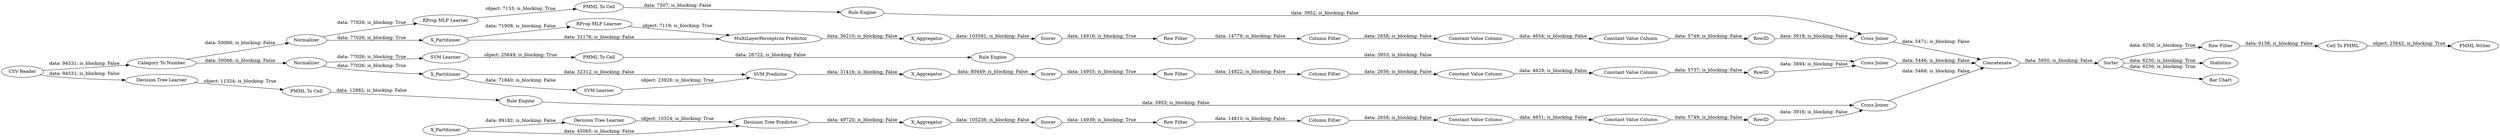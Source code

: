 digraph {
	"5975745419763356778_293" [label=RowID]
	"-9180211423456019860_54" [label="Cell To PMML"]
	"-9180211423456019860_52" [label=Sorter]
	"-4267778876000443793_33" [label="Decision Tree Learner"]
	"7513606740321970618_292" [label="Constant Value Column"]
	"5975745419763356778_290" [label="Constant Value Column"]
	"-9180211423456019860_62" [label="CSV Reader"]
	"-4267778876000443793_32" [label="Decision Tree Predictor"]
	"5975745419763356778_2" [label=X_Partitioner]
	"7513606740321970618_22" [label="PMML To Cell"]
	"5975745419763356778_7" [label=X_Aggregator]
	"-4267778876000443793_31" [label="Decision Tree Learner"]
	"5975745419763356778_34" [label="PMML To Cell"]
	"7513606740321970618_39" [label=Normalizer]
	"5975745419763356778_31" [label="SVM Learner"]
	"-9180211423456019860_60" [label=Concatenate]
	"-9180211423456019860_58" [label="Category To Number"]
	"-4267778876000443793_28" [label="PMML To Cell"]
	"5975745419763356778_39" [label="Cross Joiner"]
	"7513606740321970618_40" [label=Scorer]
	"-4267778876000443793_9" [label="Row Filter"]
	"7513606740321970618_9" [label="Row Filter"]
	"-4267778876000443793_2" [label=X_Partitioner]
	"5975745419763356778_35" [label="Rule Engine"]
	"5975745419763356778_41" [label=Scorer]
	"-4267778876000443793_38" [label="Cross Joiner"]
	"7513606740321970618_2" [label=X_Partitioner]
	"7513606740321970618_35" [label="RProp MLP Learner"]
	"-9180211423456019860_61" [label="PMML Writer"]
	"7513606740321970618_294" [label="Column Filter"]
	"-4267778876000443793_39" [label=Scorer]
	"7513606740321970618_293" [label=RowID]
	"-9180211423456019860_53" [label="Row Filter"]
	"5975745419763356778_33" [label="SVM Learner"]
	"7513606740321970618_32" [label="MultiLayerPerceptron Predictor"]
	"-4267778876000443793_290" [label="Constant Value Column"]
	"7513606740321970618_38" [label="Cross Joiner"]
	"-4267778876000443793_294" [label="Column Filter"]
	"7513606740321970618_31" [label="RProp MLP Learner"]
	"5975745419763356778_294" [label="Column Filter"]
	"5975745419763356778_40" [label=Normalizer]
	"5975745419763356778_32" [label="SVM Predictor"]
	"-4267778876000443793_292" [label="Constant Value Column"]
	"7513606740321970618_290" [label="Constant Value Column"]
	"5975745419763356778_9" [label="Row Filter"]
	"-4267778876000443793_7" [label=X_Aggregator]
	"-4267778876000443793_34" [label="Rule Engine"]
	"-9180211423456019860_63" [label=Statistics]
	"7513606740321970618_34" [label="Rule Engine"]
	"7513606740321970618_7" [label=X_Aggregator]
	"5975745419763356778_292" [label="Constant Value Column"]
	"-9180211423456019860_59" [label="Bar Chart"]
	"-4267778876000443793_293" [label=RowID]
	"7513606740321970618_22" -> "7513606740321970618_34" [label="data: 7507; is_blocking: False"]
	"5975745419763356778_290" -> "5975745419763356778_292" [label="data: 4629; is_blocking: False"]
	"7513606740321970618_34" -> "7513606740321970618_38" [label="data: 3952; is_blocking: False"]
	"7513606740321970618_35" -> "7513606740321970618_22" [label="object: 7133; is_blocking: True"]
	"5975745419763356778_35" -> "5975745419763356778_39" [label="data: 3953; is_blocking: False"]
	"5975745419763356778_2" -> "5975745419763356778_32" [label="data: 32312; is_blocking: False"]
	"5975745419763356778_32" -> "5975745419763356778_7" [label="data: 31416; is_blocking: False"]
	"5975745419763356778_41" -> "5975745419763356778_9" [label="data: 14955; is_blocking: True"]
	"7513606740321970618_38" -> "-9180211423456019860_60" [label="data: 5471; is_blocking: False"]
	"-9180211423456019860_62" -> "-9180211423456019860_58" [label="data: 94531; is_blocking: False"]
	"-9180211423456019860_62" -> "-4267778876000443793_33" [label="data: 94531; is_blocking: False"]
	"-4267778876000443793_31" -> "-4267778876000443793_32" [label="object: 10324; is_blocking: True"]
	"5975745419763356778_9" -> "5975745419763356778_294" [label="data: 14822; is_blocking: False"]
	"-9180211423456019860_52" -> "-9180211423456019860_53" [label="data: 6250; is_blocking: True"]
	"5975745419763356778_40" -> "5975745419763356778_33" [label="data: 77026; is_blocking: True"]
	"5975745419763356778_292" -> "5975745419763356778_293" [label="data: 5737; is_blocking: False"]
	"-9180211423456019860_58" -> "7513606740321970618_39" [label="data: 50066; is_blocking: False"]
	"7513606740321970618_2" -> "7513606740321970618_31" [label="data: 71908; is_blocking: False"]
	"7513606740321970618_32" -> "7513606740321970618_7" [label="data: 36210; is_blocking: False"]
	"-9180211423456019860_53" -> "-9180211423456019860_54" [label="data: 6158; is_blocking: False"]
	"-4267778876000443793_293" -> "-4267778876000443793_38" [label="data: 3916; is_blocking: False"]
	"-4267778876000443793_39" -> "-4267778876000443793_9" [label="data: 14939; is_blocking: True"]
	"-4267778876000443793_2" -> "-4267778876000443793_31" [label="data: 89182; is_blocking: False"]
	"7513606740321970618_39" -> "7513606740321970618_35" [label="data: 77026; is_blocking: True"]
	"-4267778876000443793_28" -> "-4267778876000443793_34" [label="data: 12882; is_blocking: False"]
	"-4267778876000443793_32" -> "-4267778876000443793_7" [label="data: 49720; is_blocking: False"]
	"-4267778876000443793_290" -> "-4267778876000443793_292" [label="data: 4651; is_blocking: False"]
	"-4267778876000443793_292" -> "-4267778876000443793_293" [label="data: 5749; is_blocking: False"]
	"-4267778876000443793_38" -> "-9180211423456019860_60" [label="data: 5468; is_blocking: False"]
	"-9180211423456019860_60" -> "-9180211423456019860_52" [label="data: 5850; is_blocking: False"]
	"7513606740321970618_2" -> "7513606740321970618_32" [label="data: 32176; is_blocking: False"]
	"-4267778876000443793_2" -> "-4267778876000443793_32" [label="data: 45065; is_blocking: False"]
	"5975745419763356778_34" -> "5975745419763356778_35" [label="data: 26722; is_blocking: False"]
	"5975745419763356778_293" -> "5975745419763356778_39" [label="data: 3894; is_blocking: False"]
	"-4267778876000443793_7" -> "-4267778876000443793_39" [label="data: 105236; is_blocking: False"]
	"-4267778876000443793_294" -> "-4267778876000443793_290" [label="data: 2658; is_blocking: False"]
	"-4267778876000443793_34" -> "-4267778876000443793_38" [label="data: 3953; is_blocking: False"]
	"5975745419763356778_31" -> "5975745419763356778_32" [label="object: 23926; is_blocking: True"]
	"-4267778876000443793_9" -> "-4267778876000443793_294" [label="data: 14810; is_blocking: False"]
	"7513606740321970618_9" -> "7513606740321970618_294" [label="data: 14779; is_blocking: False"]
	"7513606740321970618_31" -> "7513606740321970618_32" [label="object: 7119; is_blocking: True"]
	"-9180211423456019860_52" -> "-9180211423456019860_63" [label="data: 6250; is_blocking: True"]
	"5975745419763356778_40" -> "5975745419763356778_2" [label="data: 77026; is_blocking: True"]
	"7513606740321970618_290" -> "7513606740321970618_292" [label="data: 4654; is_blocking: False"]
	"-9180211423456019860_52" -> "-9180211423456019860_59" [label="data: 6250; is_blocking: True"]
	"5975745419763356778_39" -> "-9180211423456019860_60" [label="data: 5446; is_blocking: False"]
	"-9180211423456019860_58" -> "5975745419763356778_40" [label="data: 50066; is_blocking: False"]
	"7513606740321970618_7" -> "7513606740321970618_40" [label="data: 103591; is_blocking: False"]
	"7513606740321970618_40" -> "7513606740321970618_9" [label="data: 14916; is_blocking: True"]
	"5975745419763356778_7" -> "5975745419763356778_41" [label="data: 80449; is_blocking: False"]
	"-4267778876000443793_33" -> "-4267778876000443793_28" [label="object: 11324; is_blocking: True"]
	"7513606740321970618_293" -> "7513606740321970618_38" [label="data: 3918; is_blocking: False"]
	"5975745419763356778_33" -> "5975745419763356778_34" [label="object: 25649; is_blocking: True"]
	"7513606740321970618_39" -> "7513606740321970618_2" [label="data: 77026; is_blocking: True"]
	"7513606740321970618_294" -> "7513606740321970618_290" [label="data: 2658; is_blocking: False"]
	"7513606740321970618_292" -> "7513606740321970618_293" [label="data: 5749; is_blocking: False"]
	"-9180211423456019860_54" -> "-9180211423456019860_61" [label="object: 25642; is_blocking: True"]
	"5975745419763356778_294" -> "5975745419763356778_290" [label="data: 2656; is_blocking: False"]
	"5975745419763356778_2" -> "5975745419763356778_31" [label="data: 71840; is_blocking: False"]
	rankdir=LR
}
